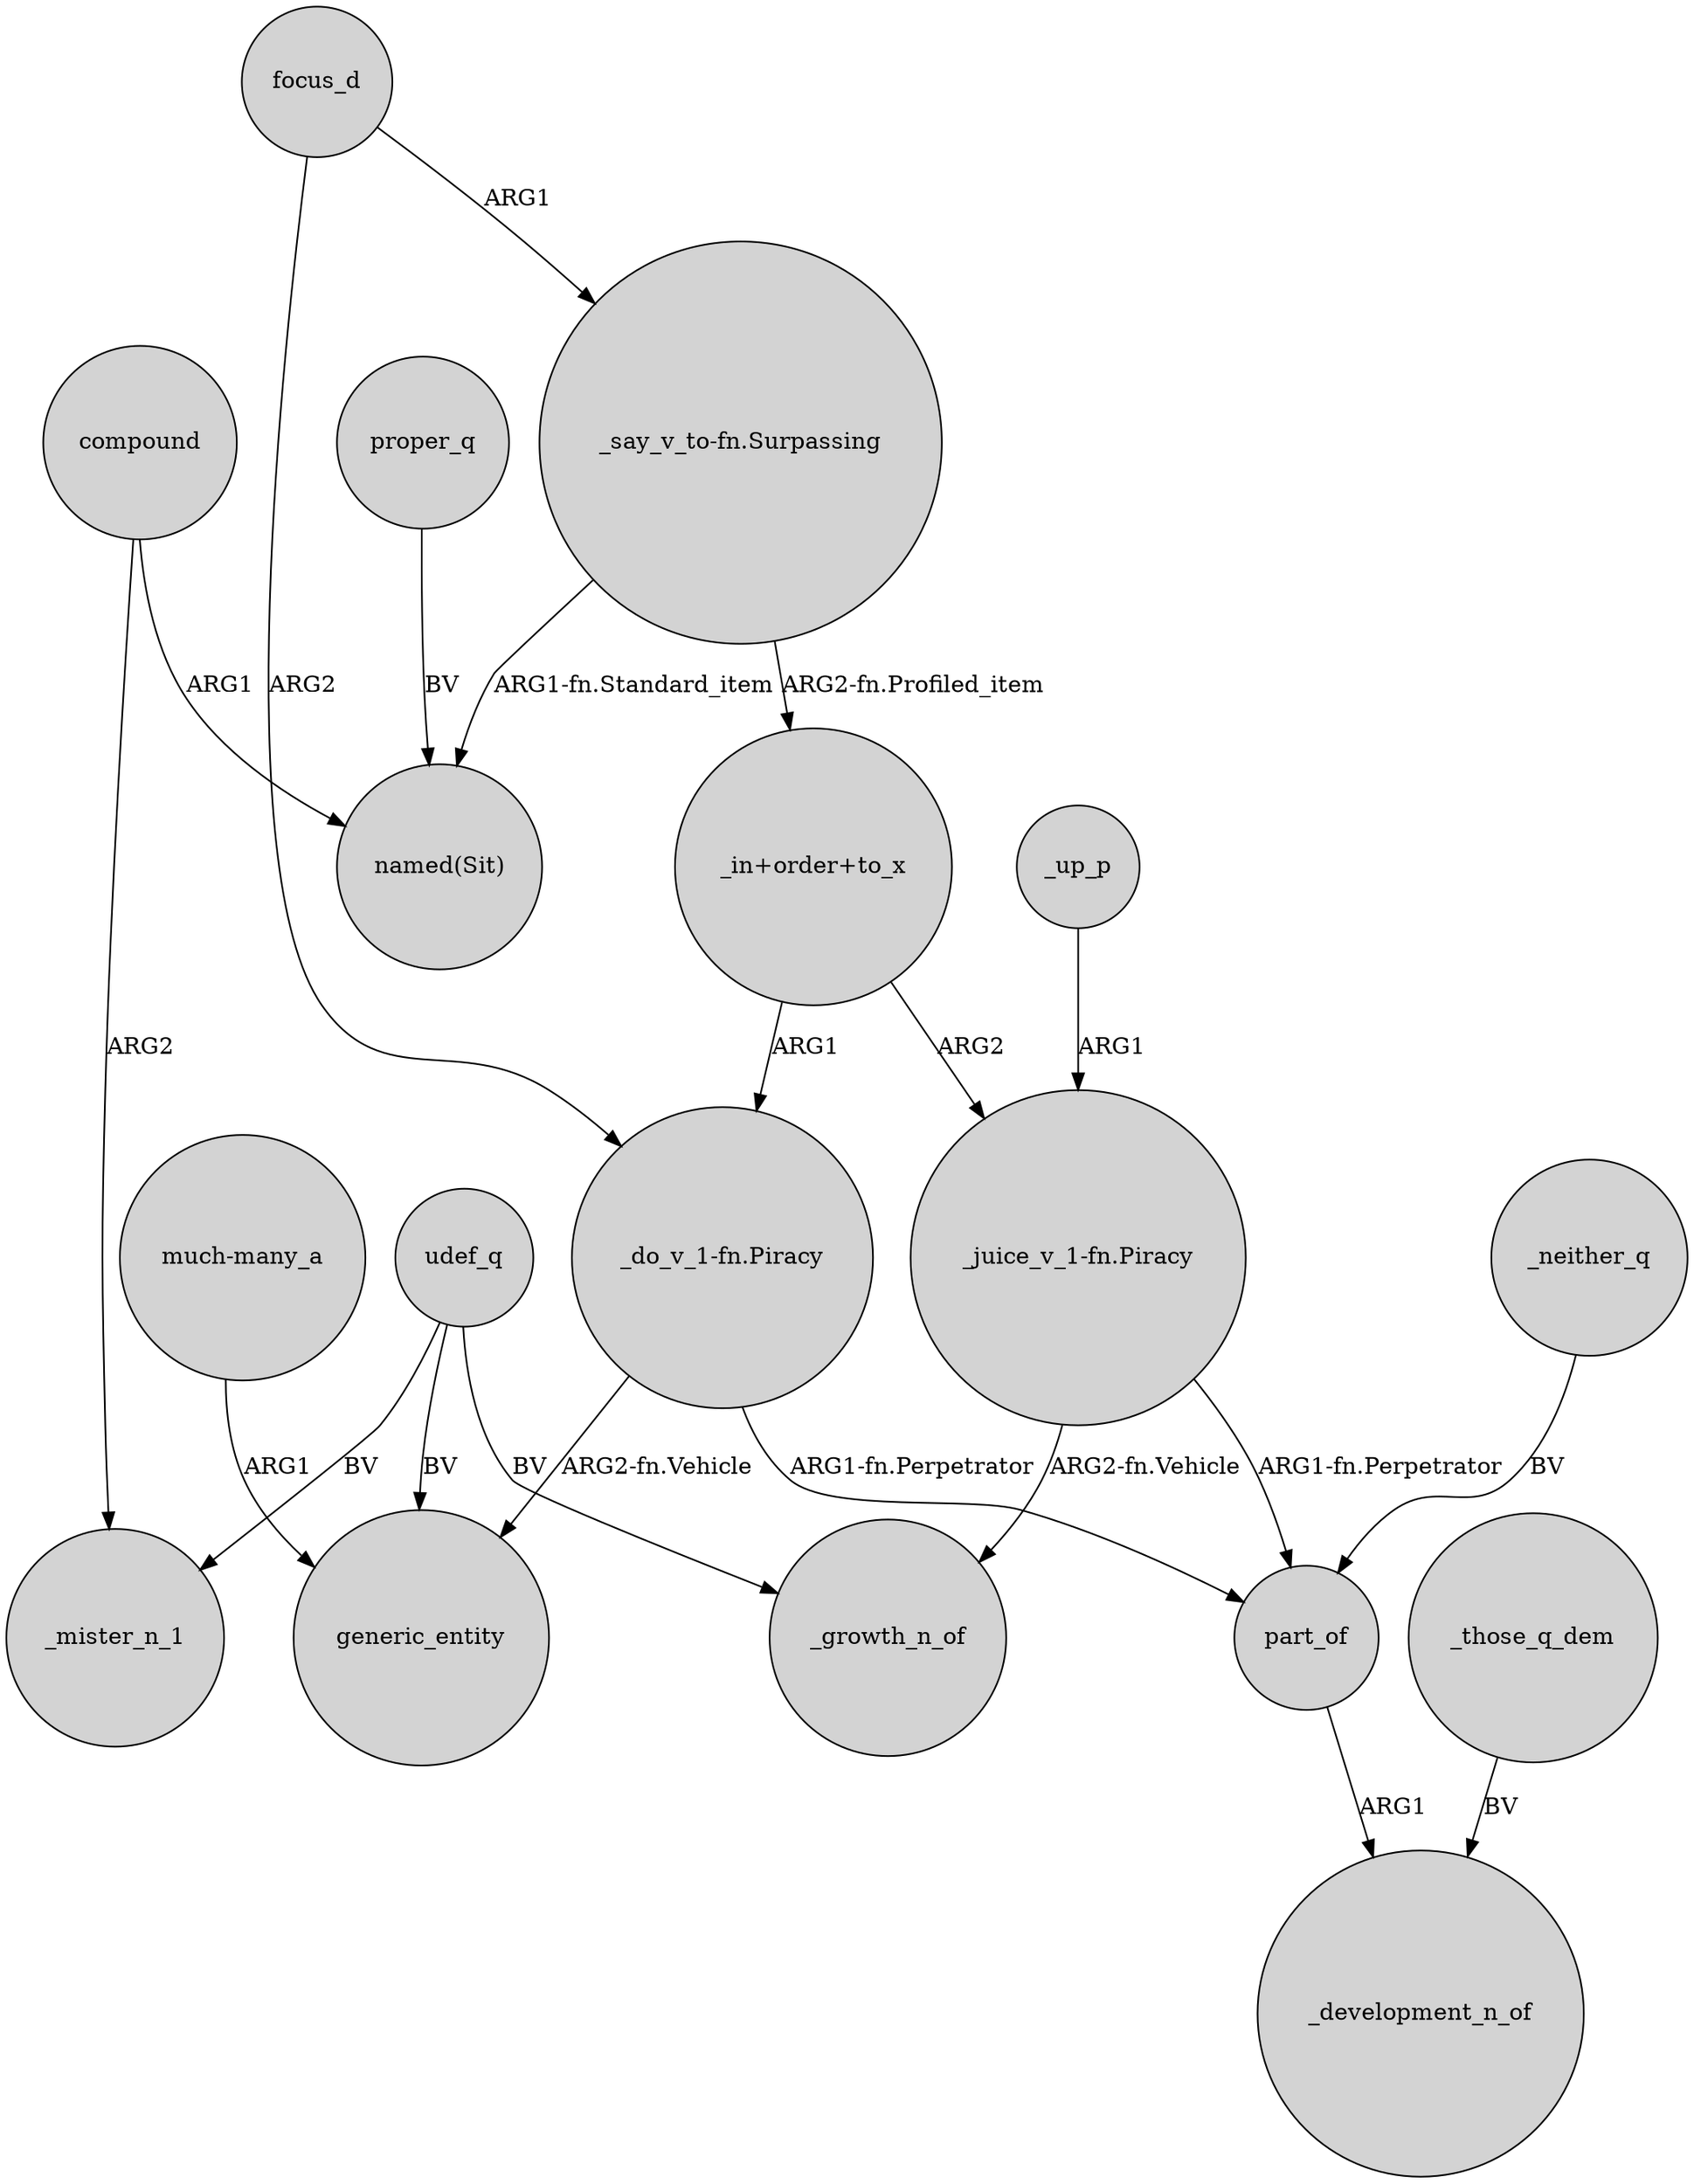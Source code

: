 digraph {
	node [shape=circle style=filled]
	compound -> "named(Sit)" [label=ARG1]
	compound -> _mister_n_1 [label=ARG2]
	"_do_v_1-fn.Piracy" -> generic_entity [label="ARG2-fn.Vehicle"]
	_neither_q -> part_of [label=BV]
	"_juice_v_1-fn.Piracy" -> _growth_n_of [label="ARG2-fn.Vehicle"]
	_those_q_dem -> _development_n_of [label=BV]
	udef_q -> _mister_n_1 [label=BV]
	udef_q -> generic_entity [label=BV]
	"_juice_v_1-fn.Piracy" -> part_of [label="ARG1-fn.Perpetrator"]
	part_of -> _development_n_of [label=ARG1]
	"_in+order+to_x" -> "_do_v_1-fn.Piracy" [label=ARG1]
	"much-many_a" -> generic_entity [label=ARG1]
	"_say_v_to-fn.Surpassing" -> "named(Sit)" [label="ARG1-fn.Standard_item"]
	"_do_v_1-fn.Piracy" -> part_of [label="ARG1-fn.Perpetrator"]
	udef_q -> _growth_n_of [label=BV]
	focus_d -> "_say_v_to-fn.Surpassing" [label=ARG1]
	_up_p -> "_juice_v_1-fn.Piracy" [label=ARG1]
	proper_q -> "named(Sit)" [label=BV]
	"_say_v_to-fn.Surpassing" -> "_in+order+to_x" [label="ARG2-fn.Profiled_item"]
	focus_d -> "_do_v_1-fn.Piracy" [label=ARG2]
	"_in+order+to_x" -> "_juice_v_1-fn.Piracy" [label=ARG2]
}
